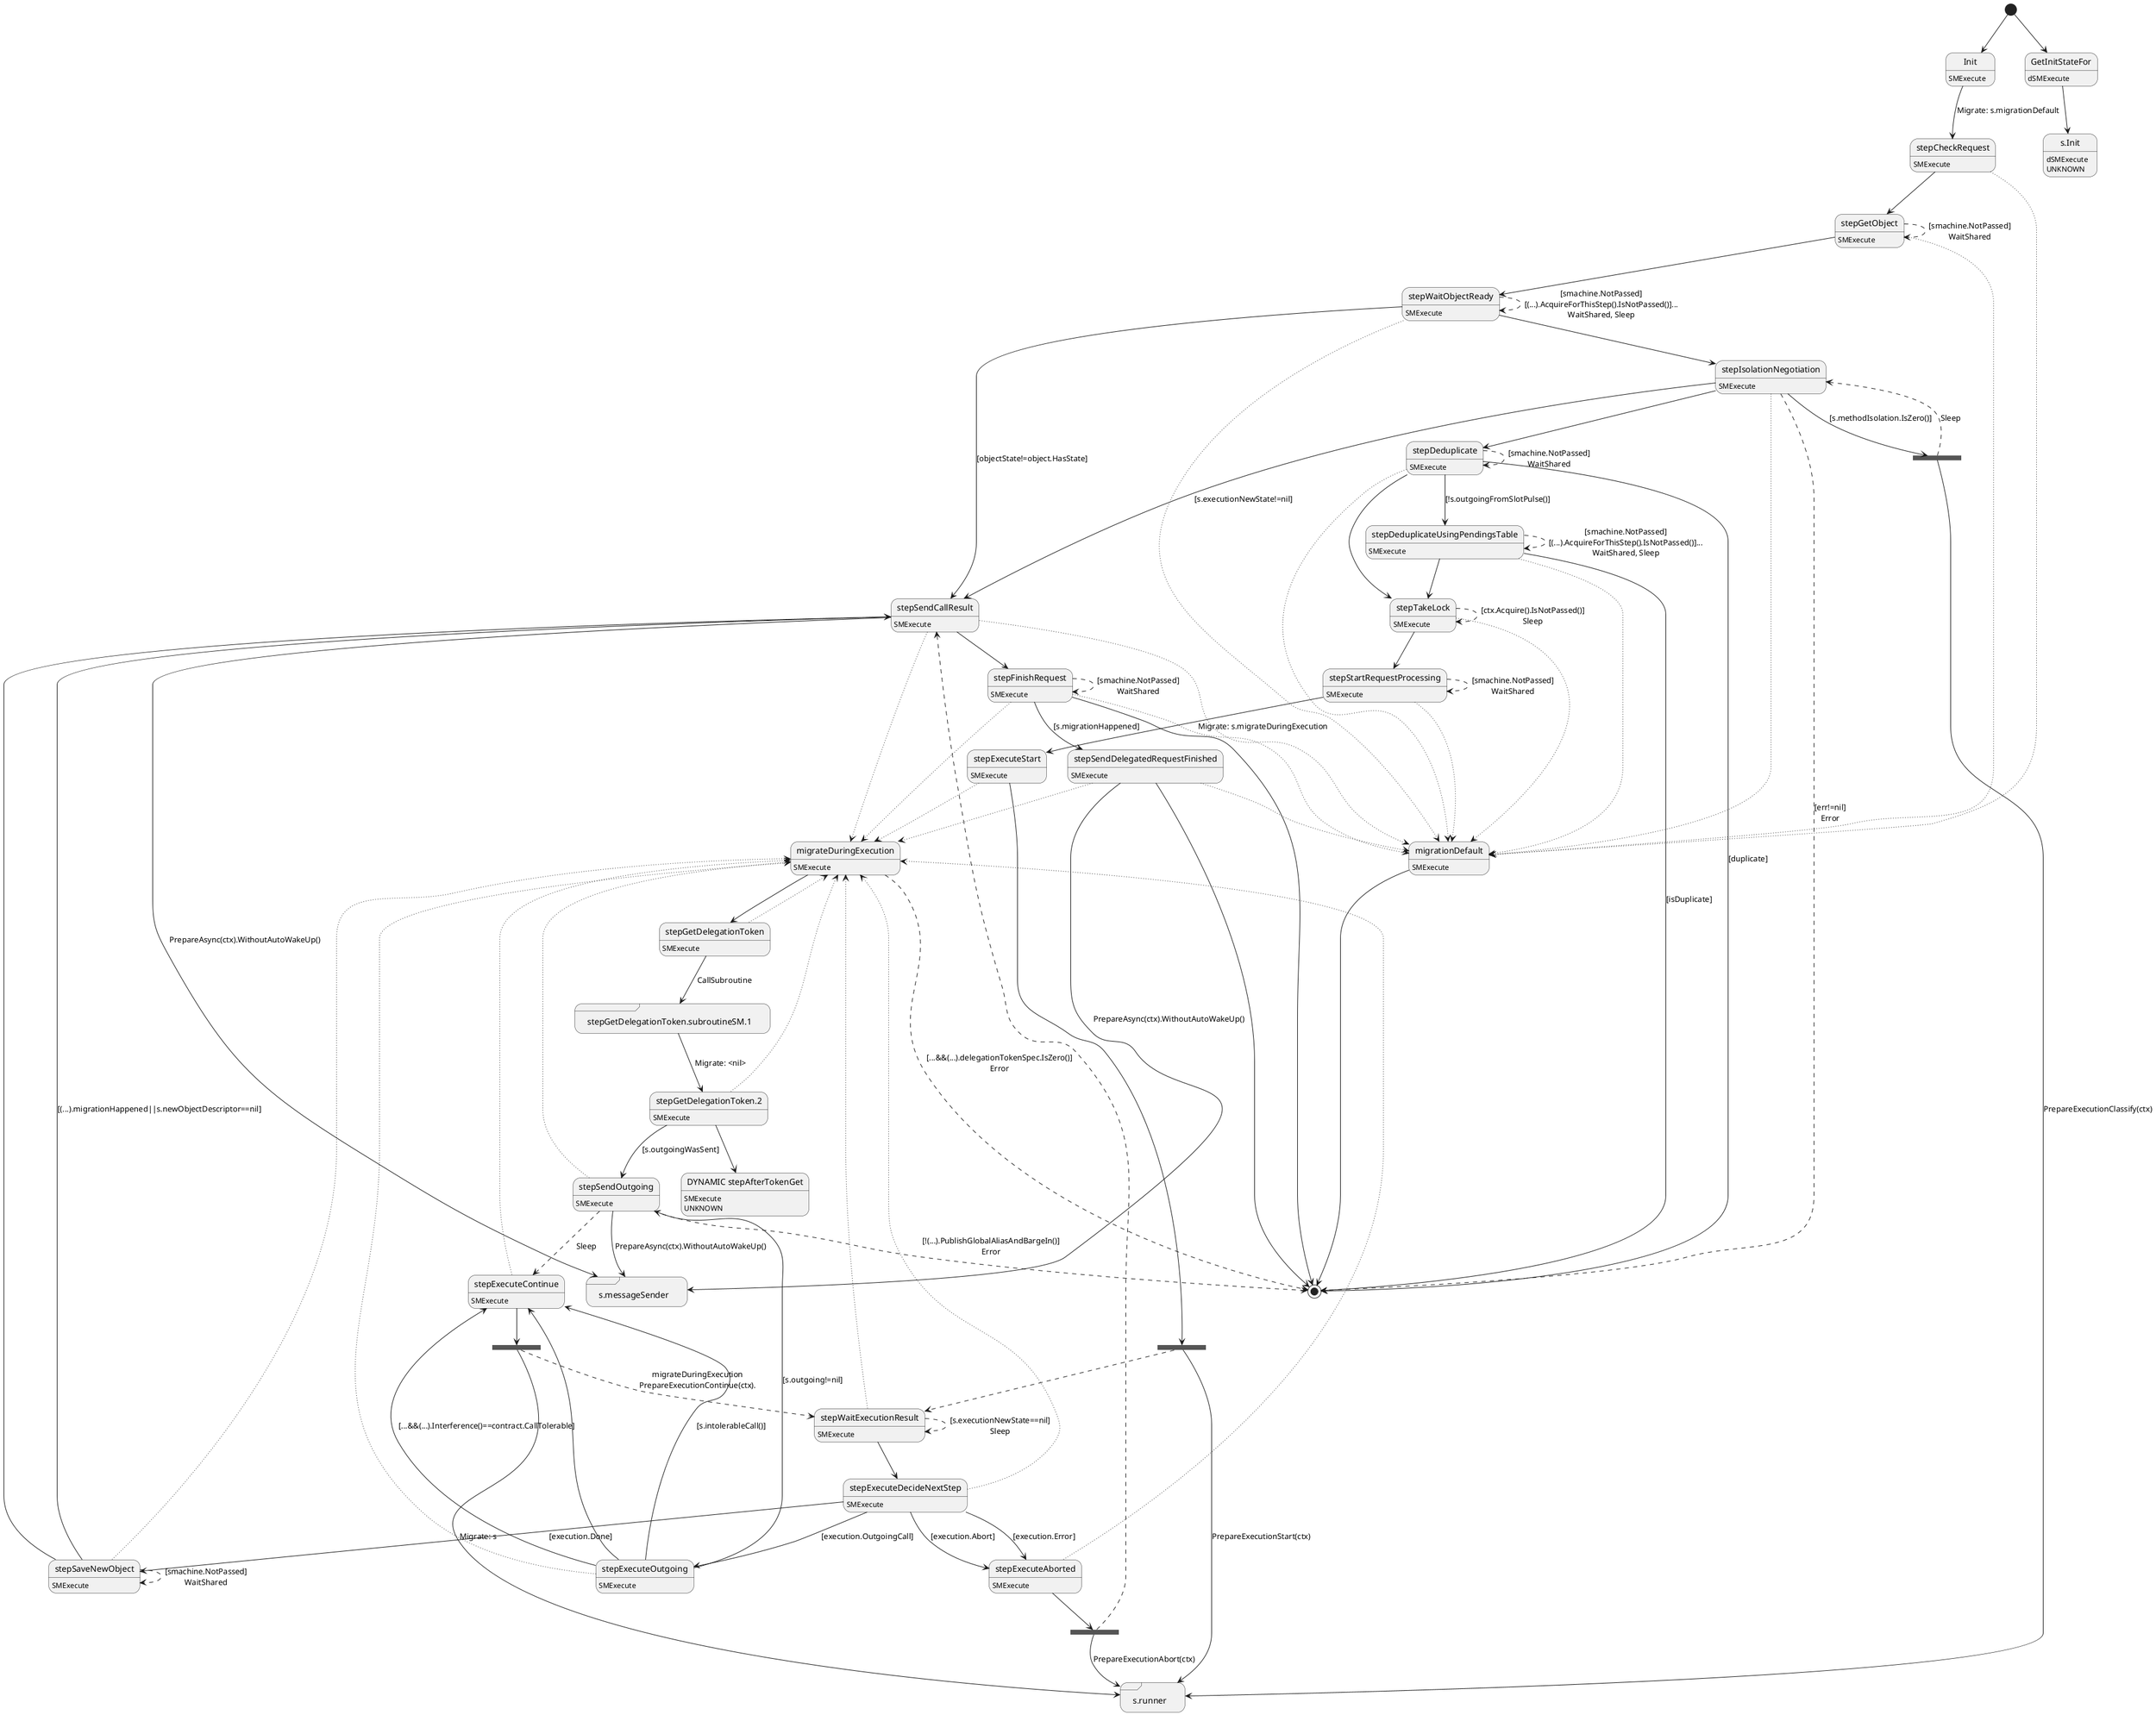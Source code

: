 @startuml
state "Init" as T01_S002
T01_S002 : SMExecute
[*] --> T01_S002
T01_S002 --> T01_S003 : Migrate: s.migrationDefault
state "migrateDuringExecution" as T01_S012
T01_S012 : SMExecute
T01_S012 --[dashed]> [*] : [...&&(...).delegationTokenSpec.IsZero()]\nError
T01_S012 --> T01_S013
state "migrationDefault" as T01_S001
T01_S001 : SMExecute
T01_S001 --> [*]
state "s.messageSender" as T01_S022 <<sdlreceive>>
T01_S022 : DUPLICATE
state "s.runner" as T01_S007 <<sdlreceive>>
T01_S007 : DUPLICATE
state "stepCheckRequest" as T01_S003
T01_S003 : SMExecute
T01_S003 --[dotted]> T01_S001
T01_S003 --> T01_S004
state "stepDeduplicate" as T01_S008
T01_S008 : SMExecute
T01_S008 --[dotted]> T01_S001
T01_S008 --[dashed]> T01_S008 : [smachine.NotPassed]\nWaitShared
T01_S008 --> [*] : [duplicate]
T01_S008 --> T01_S009 : [!s.outgoingFromSlotPulse()]
T01_S008 --> T01_S010
state "stepDeduplicateUsingPendingsTable" as T01_S009
T01_S009 : SMExecute
T01_S009 --[dotted]> T01_S001
T01_S009 --[dashed]> T01_S009 : [smachine.NotPassed]\n[(...).AcquireForThisStep().IsNotPassed()]...\nWaitShared, Sleep
T01_S009 --> [*] : [isDuplicate]
T01_S009 --> T01_S010
state "stepExecuteAborted" as T01_S020
T01_S020 : SMExecute
T01_S020 --[dotted]> T01_S012
state T01_U001 <<fork>>
T01_S020 --> T01_U001
T01_U001 --> T01_S007 : PrepareExecutionAbort(ctx)
T01_U001 --[dashed]> T01_S026
state "stepExecuteContinue" as T01_S023
T01_S023 : SMExecute
T01_S023 --[dotted]> T01_S012
state T01_U002 <<fork>>
T01_S023 --> T01_U002
T01_U002 --> T01_S007 : Migrate: s
T01_U002 --[dashed]> T01_S017 : migrateDuringExecution\nPrepareExecutionContinue(ctx).
state "stepExecuteDecideNextStep" as T01_S018
T01_S018 : SMExecute
T01_S018 --[dotted]> T01_S012
T01_S018 --> T01_S024 : [execution.Done]
T01_S018 --> T01_S020 : [execution.Error]
T01_S018 --> T01_S020 : [execution.Abort]
T01_S018 --> T01_S019 : [execution.OutgoingCall]
state "stepExecuteOutgoing" as T01_S019
T01_S019 : SMExecute
T01_S019 --[dotted]> T01_S012
T01_S019 --> T01_S023 : [s.intolerableCall()]
T01_S019 --> T01_S023 : [...&&(...).Interference()==contract.CallTolerable]
T01_S019 --> T01_S021 : [s.outgoing!=nil]
T01_S019 --> T01_S023
state "stepExecuteStart" as T01_S016
T01_S016 : SMExecute
T01_S016 --[dotted]> T01_S012
state T01_U003 <<fork>>
T01_S016 --> T01_U003
T01_U003 --> T01_S007 : PrepareExecutionStart(ctx)
T01_U003 --[dashed]> T01_S017
state "stepFinishRequest" as T01_S027
T01_S027 : SMExecute
T01_S027 --[dotted]> T01_S012
T01_S027 --[dotted]> T01_S001
T01_S027 --> T01_S025 : [s.migrationHappened]
T01_S027 --[dashed]> T01_S027 : [smachine.NotPassed]\nWaitShared
T01_S027 --> [*]
state "stepGetDelegationToken" as T01_S013
T01_S013 : SMExecute
T01_S013 --[dotted]> T01_S012
T01_S013 --> T01_S014 : CallSubroutine
state "stepGetDelegationToken.2" as T01_S015
T01_S015 : SMExecute
T01_S015 --[dotted]> T01_S012
T01_S015 --> T01_S021 : [s.outgoingWasSent]
state "DYNAMIC stepAfterTokenGet" as T01_U004
T01_U004 : SMExecute
T01_U004 : UNKNOWN 
T01_S015 --> T01_U004
state "stepGetDelegationToken.subroutineSM.1" as T01_S014 <<sdlreceive>>
T01_S014 --> T01_S015 : Migrate: <nil>
state "stepGetObject" as T01_S004
T01_S004 : SMExecute
T01_S004 --[dotted]> T01_S001
T01_S004 --[dashed]> T01_S004 : [smachine.NotPassed]\nWaitShared
T01_S004 --> T01_S005
state "stepIsolationNegotiation" as T01_S006
T01_S006 : SMExecute
T01_S006 --[dotted]> T01_S001
T01_S006 --> T01_S026 : [s.executionNewState!=nil]
state T01_U005 <<fork>>
T01_S006 --> T01_U005 : [s.methodIsolation.IsZero()]
T01_U005 --> T01_S007 : PrepareExecutionClassify(ctx)
T01_U005 --[dashed]> T01_S006 : Sleep
T01_S006 --[dashed]> [*] : [err!=nil]\nError
T01_S006 --> T01_S008
state "stepSaveNewObject" as T01_S024
T01_S024 : SMExecute
T01_S024 --[dotted]> T01_S012
T01_S024 --> T01_S026 : [(...).migrationHappened||s.newObjectDescriptor==nil]
T01_S024 --[dashed]> T01_S024 : [smachine.NotPassed]\nWaitShared
T01_S024 --> T01_S026
state "stepSendCallResult" as T01_S026
T01_S026 : SMExecute
T01_S026 --[dotted]> T01_S012
T01_S026 --[dotted]> T01_S001
T01_S026 --> T01_S022 : PrepareAsync(ctx).WithoutAutoWakeUp()
T01_S026 --> T01_S027
state "stepSendDelegatedRequestFinished" as T01_S025
T01_S025 : SMExecute
T01_S025 --[dotted]> T01_S012
T01_S025 --[dotted]> T01_S001
T01_S025 --> T01_S022 : PrepareAsync(ctx).WithoutAutoWakeUp()
T01_S025 --> [*]
state "stepSendOutgoing" as T01_S021
T01_S021 : SMExecute
T01_S021 --[dotted]> T01_S012
T01_S021 --[dashed]> [*] : [!(...).PublishGlobalAliasAndBargeIn()]\nError
T01_S021 --> T01_S022 : PrepareAsync(ctx).WithoutAutoWakeUp()
T01_S021 --[dashed]> T01_S023 : Sleep
state "stepStartRequestProcessing" as T01_S011
T01_S011 : SMExecute
T01_S011 --[dotted]> T01_S001
T01_S011 --[dashed]> T01_S011 : [smachine.NotPassed]\nWaitShared
T01_S011 --> T01_S016 : Migrate: s.migrateDuringExecution
state "stepTakeLock" as T01_S010
T01_S010 : SMExecute
T01_S010 --[dotted]> T01_S001
T01_S010 --[dashed]> T01_S010 : [ctx.Acquire().IsNotPassed()]\nSleep
T01_S010 --> T01_S011
state "stepWaitExecutionResult" as T01_S017
T01_S017 : SMExecute
T01_S017 --[dotted]> T01_S012
T01_S017 --[dashed]> T01_S017 : [s.executionNewState==nil]\nSleep
T01_S017 --> T01_S018
state "stepWaitObjectReady" as T01_S005
T01_S005 : SMExecute
T01_S005 --[dotted]> T01_S001
T01_S005 --[dashed]> T01_S005 : [smachine.NotPassed]\n[(...).AcquireForThisStep().IsNotPassed()]...\nWaitShared, Sleep
T01_S005 --> T01_S026 : [objectState!=object.HasState]
T01_S005 --> T01_S006
state "GetInitStateFor" as T00_S001
T00_S001 : dSMExecute
[*] --> T00_S001
state "s.Init" as T00_U006
T00_U006 : dSMExecute
T00_U006 : UNKNOWN 
T00_S001 --> T00_U006
@enduml
